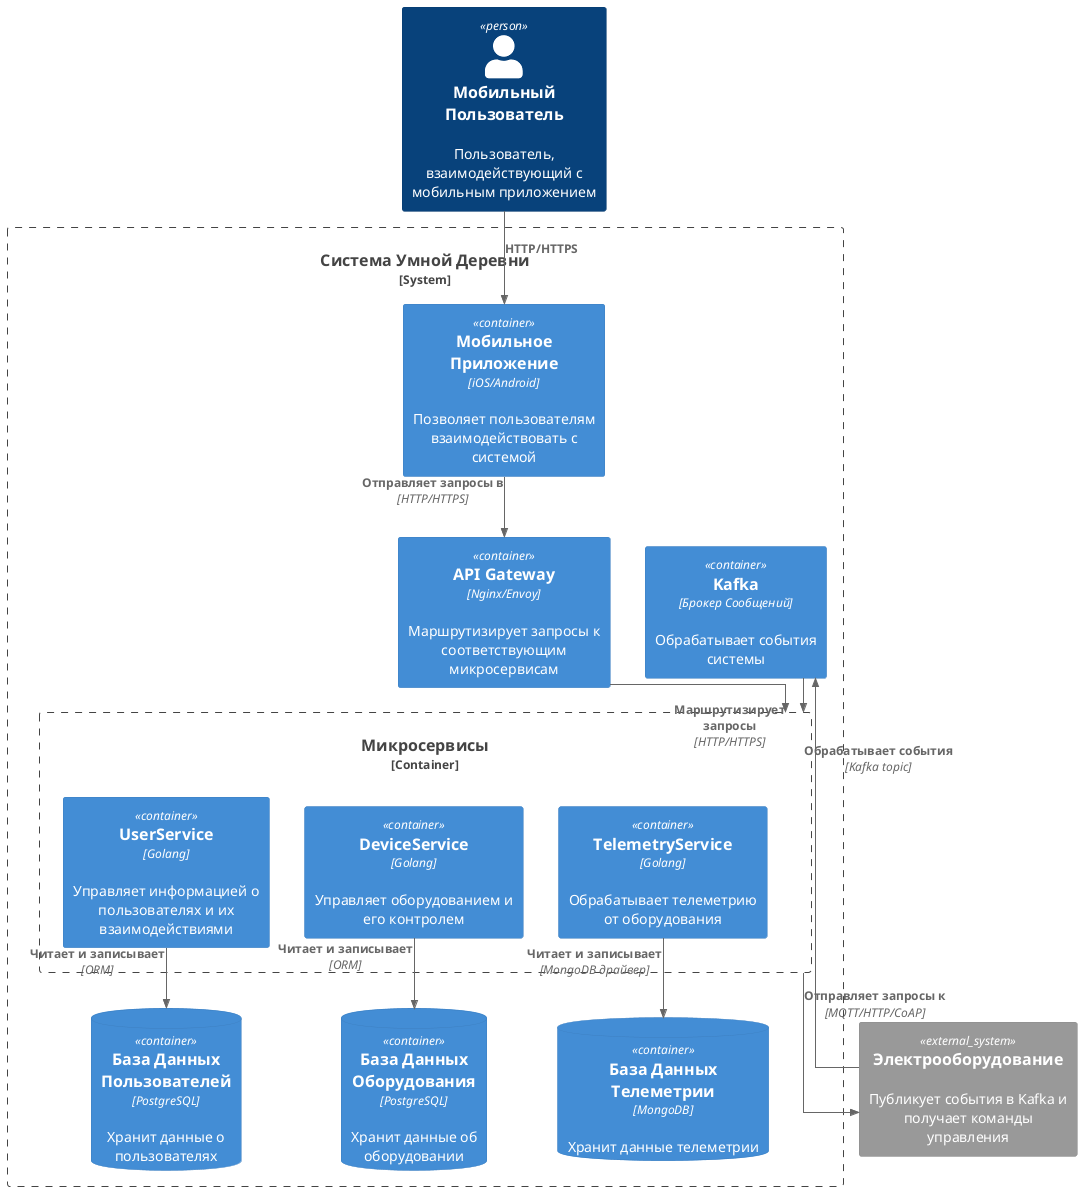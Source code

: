 @startuml
!include <C4/C4_Container>

skinparam linetype ortho

Person(mobile_user, "Мобильный Пользователь", "Пользователь, взаимодействующий с мобильным приложением")

System_Boundary(b_system, "Система Умной Деревни") {
    Container(mobile_app, "Мобильное Приложение", "iOS/Android", "Позволяет пользователям взаимодействовать с системой")
    Container(api_gateway, "API Gateway", "Nginx/Envoy", "Маршрутизирует запросы к соответствующим микросервисам")

    Container_Boundary(services, "Микросервисы") {
        Container(user_service, "UserService", "Golang", "Управляет информацией о пользователях и их взаимодействиями")
        Container(device_service, "DeviceService", "Golang", "Управляет оборудованием и его контролем")
        Container(telemetry_service, "TelemetryService", "Golang", "Обрабатывает телеметрию от оборудования")
    }

    ContainerDb(user_db, "База Данных Пользователей", "PostgreSQL", "Хранит данные о пользователях")
    ContainerDb(equipment_db, "База Данных Оборудования", "PostgreSQL", "Хранит данные об оборудовании")
    ContainerDb(telemetry_db, "База Данных Телеметрии", "MongoDB", "Хранит данные телеметрии")

    Container(kafka, "Kafka", "Брокер Сообщений", "Обрабатывает события системы")
}

System_Ext(external_system, "Электрооборудование", "Публикует события в Kafka и получает команды управления")

Rel(mobile_user, mobile_app, "HTTP/HTTPS")
Rel(mobile_app, api_gateway, "Отправляет запросы в", "HTTP/HTTPS")
Rel_D(api_gateway, services, "Маршрутизирует запросы", "HTTP/HTTPS")

Rel(user_service, user_db, "Читает и записывает", "ORM")
Rel(device_service, equipment_db, "Читает и записывает", "ORM")
Rel(telemetry_service, telemetry_db, "Читает и записывает", "MongoDB драйвер")

Rel(external_system, kafka, " ")
Rel(kafka, services, "Обрабатывает события", "Kafka topic")

Rel(services, external_system, "Отправляет запросы к", "MQTT/HTTP/CoAP")

@enduml
